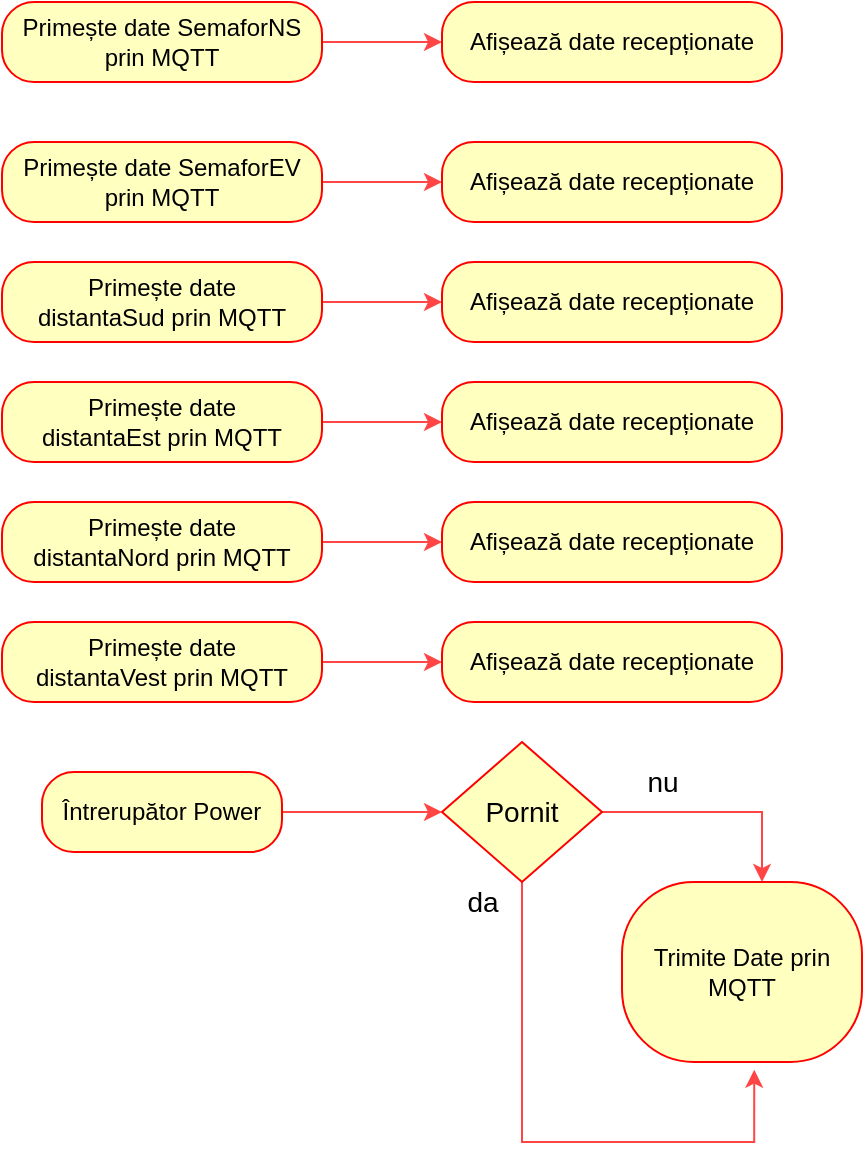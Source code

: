 <mxfile version="12.1.3" type="device" pages="1"><diagram id="FCtmaeMdGYhq5CQ2JUJa" name="Page-1"><mxGraphModel dx="932" dy="370" grid="1" gridSize="10" guides="1" tooltips="1" connect="1" arrows="1" fold="1" page="1" pageScale="1" pageWidth="827" pageHeight="1169" math="0" shadow="0"><root><mxCell id="0"/><mxCell id="1" parent="0"/><mxCell id="fMfokboDW1d-Fv2ywmPz-28" value="" style="edgeStyle=orthogonalEdgeStyle;rounded=0;orthogonalLoop=1;jettySize=auto;html=1;labelBackgroundColor=none;strokeColor=#FF4545;fontSize=14;" parent="1" source="fMfokboDW1d-Fv2ywmPz-1" target="fMfokboDW1d-Fv2ywmPz-8" edge="1"><mxGeometry relative="1" as="geometry"/></mxCell><mxCell id="fMfokboDW1d-Fv2ywmPz-1" value="Primește date SemaforNS prin MQTT" style="rounded=1;whiteSpace=wrap;html=1;arcSize=40;fontColor=#000000;fillColor=#ffffc0;strokeColor=#ff0000;" parent="1" vertex="1"><mxGeometry x="60" y="110" width="160" height="40" as="geometry"/></mxCell><mxCell id="fMfokboDW1d-Fv2ywmPz-15" value="" style="edgeStyle=orthogonalEdgeStyle;rounded=0;orthogonalLoop=1;jettySize=auto;html=1;labelBackgroundColor=none;strokeColor=#FF4545;fontSize=14;" parent="1" source="fMfokboDW1d-Fv2ywmPz-3" target="fMfokboDW1d-Fv2ywmPz-10" edge="1"><mxGeometry relative="1" as="geometry"/></mxCell><mxCell id="fMfokboDW1d-Fv2ywmPz-3" value="Primește date SemaforEV prin MQTT" style="rounded=1;whiteSpace=wrap;html=1;arcSize=40;fontColor=#000000;fillColor=#ffffc0;strokeColor=#ff0000;" parent="1" vertex="1"><mxGeometry x="60" y="180" width="160" height="40" as="geometry"/></mxCell><mxCell id="fMfokboDW1d-Fv2ywmPz-16" value="" style="edgeStyle=orthogonalEdgeStyle;rounded=0;orthogonalLoop=1;jettySize=auto;html=1;labelBackgroundColor=none;strokeColor=#FF4545;fontSize=14;" parent="1" source="fMfokboDW1d-Fv2ywmPz-4" target="fMfokboDW1d-Fv2ywmPz-11" edge="1"><mxGeometry relative="1" as="geometry"/></mxCell><mxCell id="fMfokboDW1d-Fv2ywmPz-4" value="Primește date distantaSud&amp;nbsp;prin MQTT" style="rounded=1;whiteSpace=wrap;html=1;arcSize=40;fontColor=#000000;fillColor=#ffffc0;strokeColor=#ff0000;" parent="1" vertex="1"><mxGeometry x="60" y="240" width="160" height="40" as="geometry"/></mxCell><mxCell id="fMfokboDW1d-Fv2ywmPz-17" value="" style="edgeStyle=orthogonalEdgeStyle;rounded=0;orthogonalLoop=1;jettySize=auto;html=1;labelBackgroundColor=none;strokeColor=#FF4545;fontSize=14;" parent="1" source="fMfokboDW1d-Fv2ywmPz-5" target="fMfokboDW1d-Fv2ywmPz-12" edge="1"><mxGeometry relative="1" as="geometry"/></mxCell><mxCell id="fMfokboDW1d-Fv2ywmPz-5" value="Primește date distantaEst&amp;nbsp;prin MQTT" style="rounded=1;whiteSpace=wrap;html=1;arcSize=40;fontColor=#000000;fillColor=#ffffc0;strokeColor=#ff0000;" parent="1" vertex="1"><mxGeometry x="60" y="300" width="160" height="40" as="geometry"/></mxCell><mxCell id="fMfokboDW1d-Fv2ywmPz-18" value="" style="edgeStyle=orthogonalEdgeStyle;rounded=0;orthogonalLoop=1;jettySize=auto;html=1;labelBackgroundColor=none;strokeColor=#FF4545;fontSize=14;" parent="1" source="fMfokboDW1d-Fv2ywmPz-6" target="fMfokboDW1d-Fv2ywmPz-13" edge="1"><mxGeometry relative="1" as="geometry"/></mxCell><mxCell id="fMfokboDW1d-Fv2ywmPz-6" value="Primește date distantaNord&amp;nbsp;prin MQTT" style="rounded=1;whiteSpace=wrap;html=1;arcSize=40;fontColor=#000000;fillColor=#ffffc0;strokeColor=#ff0000;" parent="1" vertex="1"><mxGeometry x="60" y="360" width="160" height="40" as="geometry"/></mxCell><mxCell id="fMfokboDW1d-Fv2ywmPz-19" value="" style="edgeStyle=orthogonalEdgeStyle;rounded=0;orthogonalLoop=1;jettySize=auto;html=1;labelBackgroundColor=none;strokeColor=#FF4545;fontSize=14;" parent="1" source="fMfokboDW1d-Fv2ywmPz-7" target="fMfokboDW1d-Fv2ywmPz-14" edge="1"><mxGeometry relative="1" as="geometry"/></mxCell><mxCell id="fMfokboDW1d-Fv2ywmPz-7" value="Primește date distantaVest&amp;nbsp;prin MQTT" style="rounded=1;whiteSpace=wrap;html=1;arcSize=40;fontColor=#000000;fillColor=#ffffc0;strokeColor=#ff0000;" parent="1" vertex="1"><mxGeometry x="60" y="420" width="160" height="40" as="geometry"/></mxCell><mxCell id="fMfokboDW1d-Fv2ywmPz-8" value="Afișează date recepționate" style="rounded=1;whiteSpace=wrap;html=1;arcSize=40;fontColor=#000000;fillColor=#ffffc0;strokeColor=#ff0000;" parent="1" vertex="1"><mxGeometry x="280" y="110" width="170" height="40" as="geometry"/></mxCell><mxCell id="fMfokboDW1d-Fv2ywmPz-10" value="Afișează date recepționate" style="rounded=1;whiteSpace=wrap;html=1;arcSize=40;fontColor=#000000;fillColor=#ffffc0;strokeColor=#ff0000;" parent="1" vertex="1"><mxGeometry x="280" y="180" width="170" height="40" as="geometry"/></mxCell><mxCell id="fMfokboDW1d-Fv2ywmPz-11" value="Afișează date recepționate" style="rounded=1;whiteSpace=wrap;html=1;arcSize=40;fontColor=#000000;fillColor=#ffffc0;strokeColor=#ff0000;" parent="1" vertex="1"><mxGeometry x="280" y="240" width="170" height="40" as="geometry"/></mxCell><mxCell id="fMfokboDW1d-Fv2ywmPz-12" value="Afișează date recepționate" style="rounded=1;whiteSpace=wrap;html=1;arcSize=40;fontColor=#000000;fillColor=#ffffc0;strokeColor=#ff0000;" parent="1" vertex="1"><mxGeometry x="280" y="300" width="170" height="40" as="geometry"/></mxCell><mxCell id="fMfokboDW1d-Fv2ywmPz-13" value="Afișează date recepționate" style="rounded=1;whiteSpace=wrap;html=1;arcSize=40;fontColor=#000000;fillColor=#ffffc0;strokeColor=#ff0000;" parent="1" vertex="1"><mxGeometry x="280" y="360" width="170" height="40" as="geometry"/></mxCell><mxCell id="fMfokboDW1d-Fv2ywmPz-14" value="Afișează date recepționate" style="rounded=1;whiteSpace=wrap;html=1;arcSize=40;fontColor=#000000;fillColor=#ffffc0;strokeColor=#ff0000;" parent="1" vertex="1"><mxGeometry x="280" y="420" width="170" height="40" as="geometry"/></mxCell><mxCell id="fMfokboDW1d-Fv2ywmPz-25" value="" style="edgeStyle=orthogonalEdgeStyle;rounded=0;orthogonalLoop=1;jettySize=auto;html=1;labelBackgroundColor=none;strokeColor=#FF4545;fontSize=14;" parent="1" source="fMfokboDW1d-Fv2ywmPz-20" target="fMfokboDW1d-Fv2ywmPz-22" edge="1"><mxGeometry relative="1" as="geometry"/></mxCell><mxCell id="fMfokboDW1d-Fv2ywmPz-20" value="Întrerupător Power" style="rounded=1;whiteSpace=wrap;html=1;arcSize=40;fontColor=#000000;fillColor=#ffffc0;strokeColor=#ff0000;" parent="1" vertex="1"><mxGeometry x="80" y="495" width="120" height="40" as="geometry"/></mxCell><mxCell id="fMfokboDW1d-Fv2ywmPz-30" value="nu" style="edgeStyle=orthogonalEdgeStyle;rounded=0;orthogonalLoop=1;jettySize=auto;html=1;labelBackgroundColor=none;strokeColor=#FF4545;fontSize=14;" parent="1" source="fMfokboDW1d-Fv2ywmPz-22" edge="1"><mxGeometry x="-0.474" y="15" relative="1" as="geometry"><mxPoint x="440" y="550" as="targetPoint"/><Array as="points"><mxPoint x="440" y="515"/></Array><mxPoint as="offset"/></mxGeometry></mxCell><mxCell id="fMfokboDW1d-Fv2ywmPz-32" value="da" style="edgeStyle=orthogonalEdgeStyle;rounded=0;orthogonalLoop=1;jettySize=auto;html=1;labelBackgroundColor=none;strokeColor=#FF4545;fontSize=14;entryX=0.551;entryY=1.043;entryDx=0;entryDy=0;entryPerimeter=0;" parent="1" source="fMfokboDW1d-Fv2ywmPz-22" target="fMfokboDW1d-Fv2ywmPz-27" edge="1"><mxGeometry x="-0.928" y="-20" relative="1" as="geometry"><mxPoint x="320" y="630" as="targetPoint"/><Array as="points"><mxPoint x="320" y="680"/><mxPoint x="436" y="680"/></Array><mxPoint as="offset"/></mxGeometry></mxCell><mxCell id="fMfokboDW1d-Fv2ywmPz-22" value="Pornit" style="rhombus;whiteSpace=wrap;html=1;fillColor=#ffffc0;strokeColor=#ff0000;fontSize=14;" parent="1" vertex="1"><mxGeometry x="280" y="480" width="80" height="70" as="geometry"/></mxCell><mxCell id="fMfokboDW1d-Fv2ywmPz-27" value="Trimite Date prin MQTT" style="rounded=1;whiteSpace=wrap;html=1;arcSize=40;fontColor=#000000;fillColor=#ffffc0;strokeColor=#ff0000;" parent="1" vertex="1"><mxGeometry x="370" y="550" width="120" height="90" as="geometry"/></mxCell></root></mxGraphModel></diagram></mxfile>